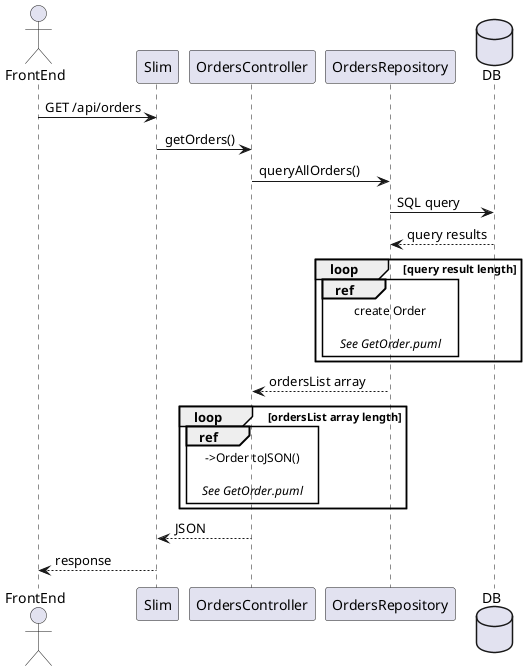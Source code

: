 http://www.plantuml.com/plantuml/uml/ZL7BJiCm4BplL-mH3i7t7AhoA9LGHGNX1qoo54jkRDORfFmzspXLr3G7Jb5cTsR7C-iabgKxUh2r1CPd3grisWQYmgvsqRQ2bNV72s3F3N5wr5KEtXCl3DyfXkHKieV6YlsqYV3f0U1y08lLe8ibRZSVQ6nq9WnC660Tpw-KU239uCqjpASJOpgD9VvqnFszzpFUjACyDQQRrTikRuF-5WjgenWofSvB0l0Xn0iCFRK7-GQcBmo_nDTPr4nMAEC0nbH4k1rVTHUr1sE0D1rLE7rXmUv2Cke-PxTpIT0ospwxku8N7CwgB5O3X19Uglsh1lO_b_CofdfFCcEd2fxxBq-HnT0cWhLAgEOV

@startuml
actor FrontEnd
participant Slim
participant OrdersController
participant OrdersRepository
database DB

FrontEnd -> Slim : GET /api/orders
Slim -> OrdersController: getOrders()
OrdersController -> OrdersRepository : queryAllOrders()
OrdersRepository -> DB : SQL query
DB --> OrdersRepository: query results

loop query result length
ref over OrdersRepository
create Order

//See GetOrder.puml//
end ref
end

OrdersRepository --> OrdersController : ordersList array

loop ordersList array length
ref over OrdersController
->Order toJSON()

//See GetOrder.puml//
end ref
end

OrdersController --> Slim : JSON
Slim --> FrontEnd: response
@enduml